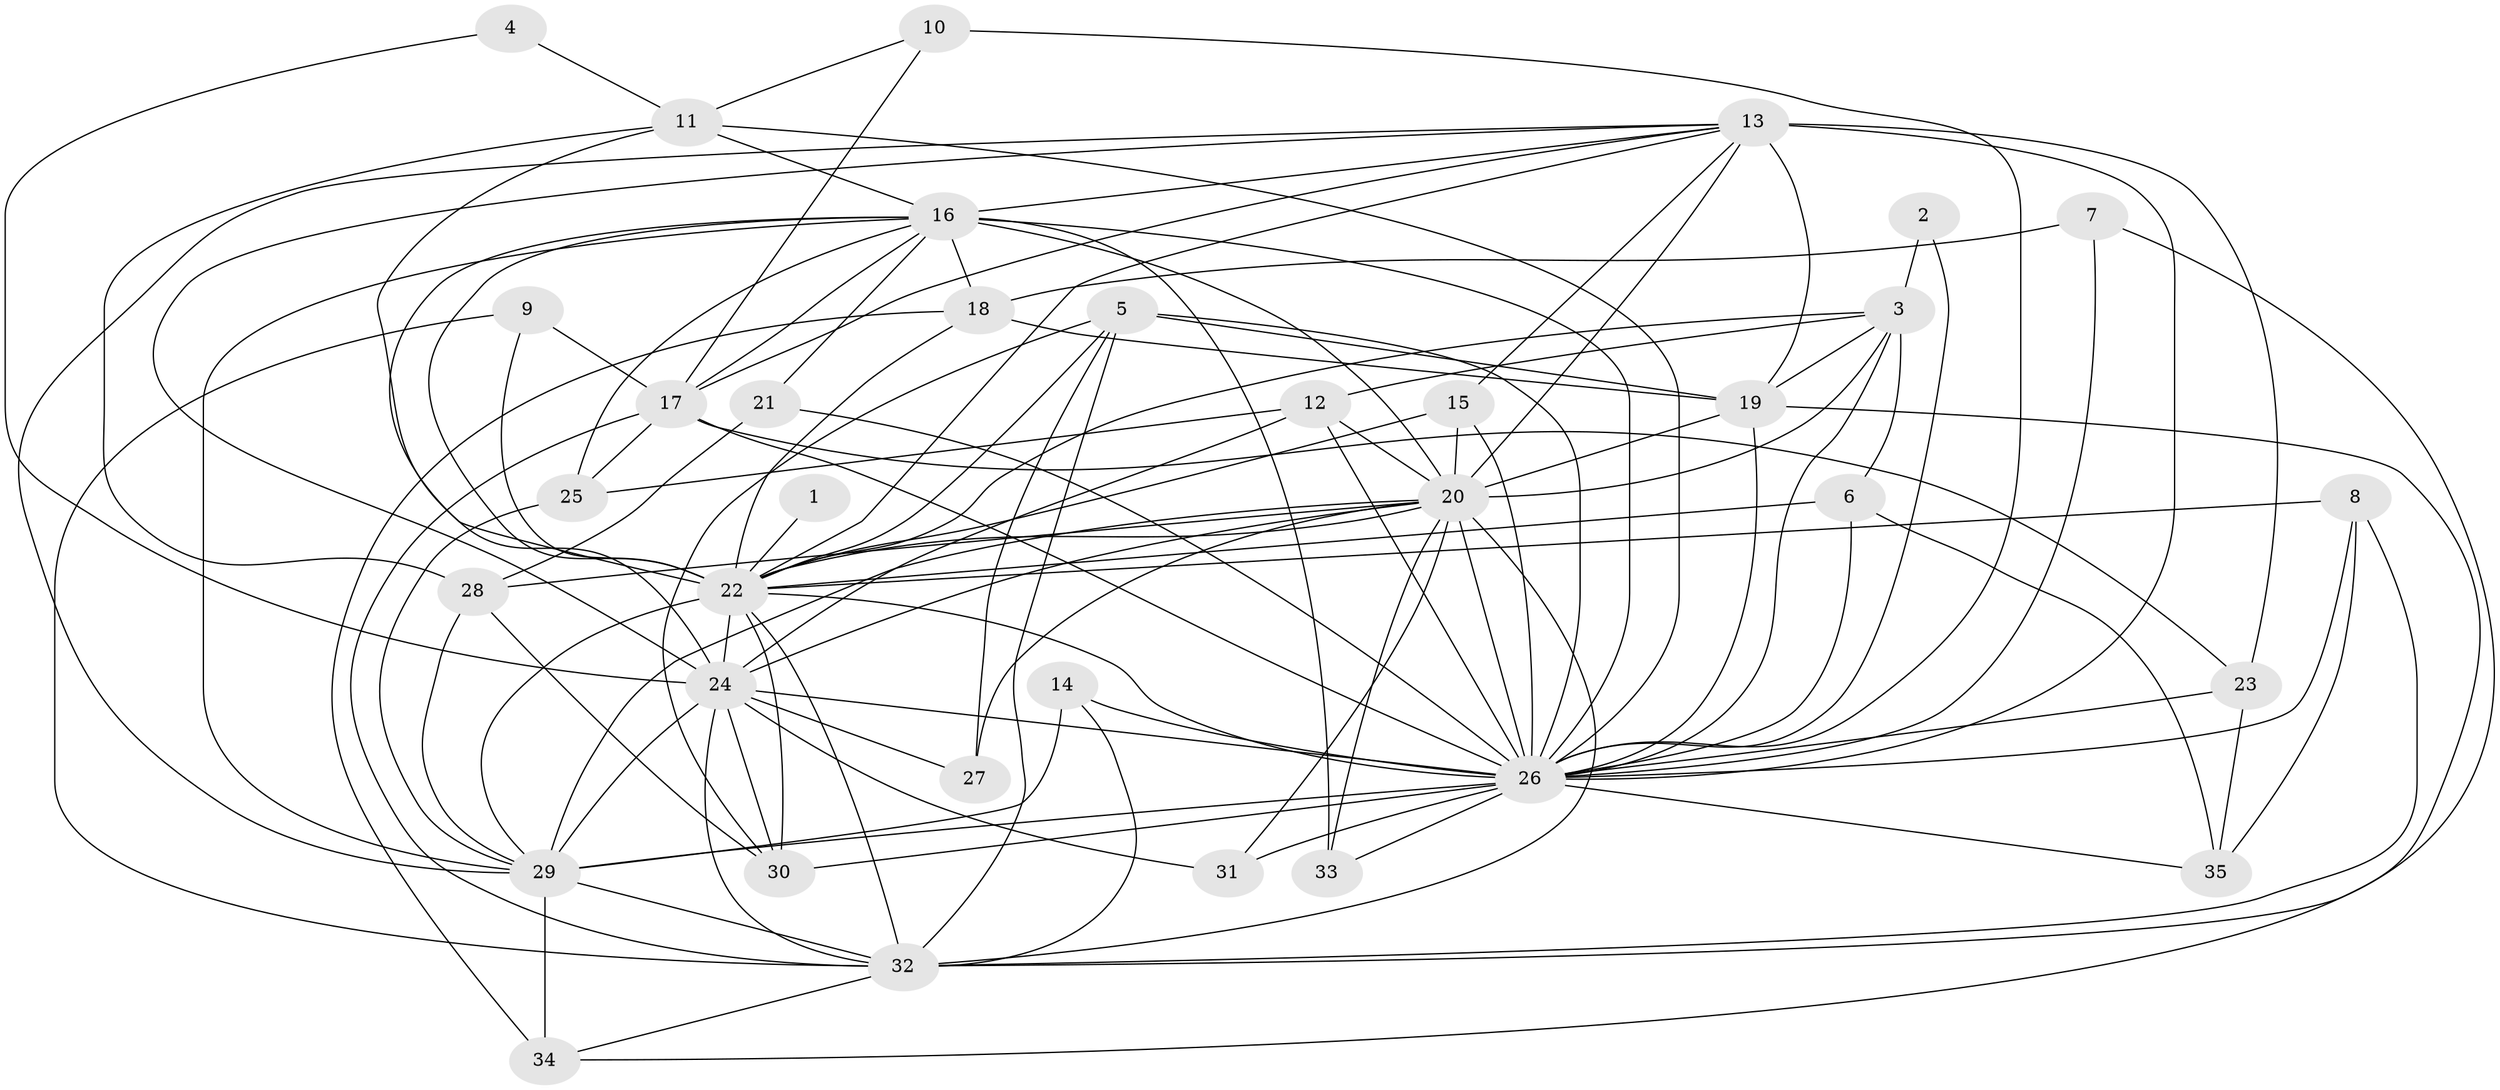 // original degree distribution, {21: 0.008620689655172414, 27: 0.008620689655172414, 24: 0.008620689655172414, 25: 0.017241379310344827, 18: 0.017241379310344827, 19: 0.008620689655172414, 16: 0.008620689655172414, 20: 0.008620689655172414, 8: 0.008620689655172414, 4: 0.11206896551724138, 2: 0.5689655172413793, 12: 0.008620689655172414, 6: 0.017241379310344827, 7: 0.017241379310344827, 3: 0.14655172413793102, 5: 0.034482758620689655}
// Generated by graph-tools (version 1.1) at 2025/36/03/04/25 23:36:19]
// undirected, 35 vertices, 112 edges
graph export_dot {
  node [color=gray90,style=filled];
  1;
  2;
  3;
  4;
  5;
  6;
  7;
  8;
  9;
  10;
  11;
  12;
  13;
  14;
  15;
  16;
  17;
  18;
  19;
  20;
  21;
  22;
  23;
  24;
  25;
  26;
  27;
  28;
  29;
  30;
  31;
  32;
  33;
  34;
  35;
  1 -- 22 [weight=1.0];
  2 -- 3 [weight=1.0];
  2 -- 26 [weight=1.0];
  3 -- 6 [weight=1.0];
  3 -- 12 [weight=1.0];
  3 -- 19 [weight=1.0];
  3 -- 20 [weight=1.0];
  3 -- 22 [weight=1.0];
  3 -- 26 [weight=1.0];
  4 -- 11 [weight=1.0];
  4 -- 24 [weight=1.0];
  5 -- 19 [weight=1.0];
  5 -- 22 [weight=1.0];
  5 -- 26 [weight=1.0];
  5 -- 27 [weight=1.0];
  5 -- 30 [weight=1.0];
  5 -- 32 [weight=1.0];
  6 -- 22 [weight=1.0];
  6 -- 26 [weight=1.0];
  6 -- 35 [weight=1.0];
  7 -- 18 [weight=1.0];
  7 -- 26 [weight=2.0];
  7 -- 32 [weight=1.0];
  8 -- 22 [weight=1.0];
  8 -- 26 [weight=1.0];
  8 -- 32 [weight=1.0];
  8 -- 35 [weight=1.0];
  9 -- 17 [weight=1.0];
  9 -- 22 [weight=1.0];
  9 -- 32 [weight=1.0];
  10 -- 11 [weight=1.0];
  10 -- 17 [weight=1.0];
  10 -- 26 [weight=2.0];
  11 -- 16 [weight=1.0];
  11 -- 22 [weight=1.0];
  11 -- 26 [weight=2.0];
  11 -- 28 [weight=1.0];
  12 -- 20 [weight=1.0];
  12 -- 24 [weight=1.0];
  12 -- 25 [weight=1.0];
  12 -- 26 [weight=2.0];
  13 -- 15 [weight=1.0];
  13 -- 16 [weight=4.0];
  13 -- 17 [weight=1.0];
  13 -- 19 [weight=1.0];
  13 -- 20 [weight=1.0];
  13 -- 22 [weight=1.0];
  13 -- 23 [weight=1.0];
  13 -- 24 [weight=1.0];
  13 -- 26 [weight=6.0];
  13 -- 29 [weight=1.0];
  14 -- 26 [weight=1.0];
  14 -- 29 [weight=1.0];
  14 -- 32 [weight=1.0];
  15 -- 20 [weight=1.0];
  15 -- 22 [weight=1.0];
  15 -- 26 [weight=1.0];
  16 -- 17 [weight=2.0];
  16 -- 18 [weight=1.0];
  16 -- 20 [weight=1.0];
  16 -- 21 [weight=3.0];
  16 -- 22 [weight=2.0];
  16 -- 24 [weight=1.0];
  16 -- 25 [weight=1.0];
  16 -- 26 [weight=4.0];
  16 -- 29 [weight=2.0];
  16 -- 33 [weight=2.0];
  17 -- 23 [weight=1.0];
  17 -- 25 [weight=1.0];
  17 -- 26 [weight=1.0];
  17 -- 32 [weight=1.0];
  18 -- 19 [weight=1.0];
  18 -- 22 [weight=1.0];
  18 -- 34 [weight=1.0];
  19 -- 20 [weight=1.0];
  19 -- 26 [weight=1.0];
  19 -- 34 [weight=1.0];
  20 -- 22 [weight=1.0];
  20 -- 24 [weight=2.0];
  20 -- 26 [weight=6.0];
  20 -- 27 [weight=1.0];
  20 -- 28 [weight=1.0];
  20 -- 29 [weight=3.0];
  20 -- 31 [weight=1.0];
  20 -- 32 [weight=1.0];
  20 -- 33 [weight=1.0];
  21 -- 26 [weight=2.0];
  21 -- 28 [weight=1.0];
  22 -- 24 [weight=2.0];
  22 -- 26 [weight=5.0];
  22 -- 29 [weight=2.0];
  22 -- 30 [weight=1.0];
  22 -- 32 [weight=2.0];
  23 -- 26 [weight=3.0];
  23 -- 35 [weight=1.0];
  24 -- 26 [weight=6.0];
  24 -- 27 [weight=1.0];
  24 -- 29 [weight=1.0];
  24 -- 30 [weight=1.0];
  24 -- 31 [weight=2.0];
  24 -- 32 [weight=2.0];
  25 -- 29 [weight=1.0];
  26 -- 29 [weight=6.0];
  26 -- 30 [weight=2.0];
  26 -- 31 [weight=1.0];
  26 -- 33 [weight=1.0];
  26 -- 35 [weight=1.0];
  28 -- 29 [weight=1.0];
  28 -- 30 [weight=1.0];
  29 -- 32 [weight=1.0];
  29 -- 34 [weight=2.0];
  32 -- 34 [weight=1.0];
}
